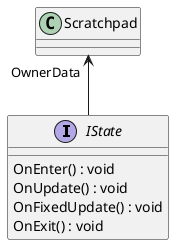 @startuml
interface IState {
    OnEnter() : void
    OnUpdate() : void
    OnFixedUpdate() : void
    OnExit() : void
}
IState -up-> "OwnerData" Scratchpad
@enduml
